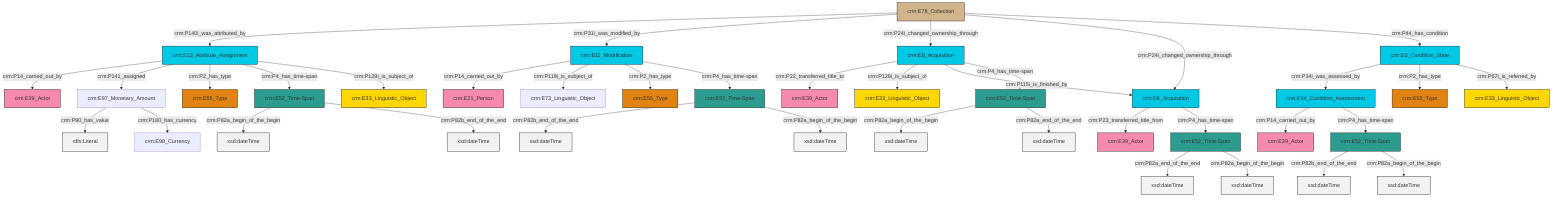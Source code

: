 graph TD
classDef Literal fill:#f2f2f2,stroke:#000000;
classDef CRM_Entity fill:#FFFFFF,stroke:#000000;
classDef Temporal_Entity fill:#00C9E6, stroke:#000000;
classDef Type fill:#E18312, stroke:#000000;
classDef Time-Span fill:#2C9C91, stroke:#000000;
classDef Appellation fill:#FFEB7F, stroke:#000000;
classDef Place fill:#008836, stroke:#000000;
classDef Persistent_Item fill:#B266B2, stroke:#000000;
classDef Conceptual_Object fill:#FFD700, stroke:#000000;
classDef Physical_Thing fill:#D2B48C, stroke:#000000;
classDef Actor fill:#f58aad, stroke:#000000;
classDef PC_Classes fill:#4ce600, stroke:#000000;
classDef Multi fill:#cccccc,stroke:#000000;

0["crm:E52_Time-Span"]:::Time-Span -->|crm:P82b_end_of_the_end| 1[xsd:dateTime]:::Literal
4["crm:E97_Monetary_Amount"]:::Default -->|crm:P90_has_value| 5[rdfs:Literal]:::Literal
6["crm:E3_Condition_State"]:::Temporal_Entity -->|crm:P34i_was_assessed_by| 7["crm:E14_Condition_Assessment"]:::Temporal_Entity
14["crm:E52_Time-Span"]:::Time-Span -->|crm:P82a_end_of_the_end| 16[xsd:dateTime]:::Literal
19["crm:E13_Attribute_Assignment"]:::Temporal_Entity -->|crm:P14_carried_out_by| 20["crm:E39_Actor"]:::Actor
23["crm:E52_Time-Span"]:::Time-Span -->|crm:P82b_end_of_the_end| 24[xsd:dateTime]:::Literal
4["crm:E97_Monetary_Amount"]:::Default -->|crm:P180_has_currency| 29["crm:E98_Currency"]:::Default
19["crm:E13_Attribute_Assignment"]:::Temporal_Entity -->|crm:P141_assigned| 4["crm:E97_Monetary_Amount"]:::Default
27["crm:E8_Acquisition"]:::Temporal_Entity -->|crm:P22_transferred_title_to| 25["crm:E39_Actor"]:::Actor
30["crm:E52_Time-Span"]:::Time-Span -->|crm:P82a_begin_of_the_begin| 31[xsd:dateTime]:::Literal
32["crm:E52_Time-Span"]:::Time-Span -->|crm:P82a_begin_of_the_begin| 33[xsd:dateTime]:::Literal
34["crm:E11_Modification"]:::Temporal_Entity -->|crm:P14_carried_out_by| 35["crm:E21_Person"]:::Actor
34["crm:E11_Modification"]:::Temporal_Entity -->|crm:P119i_is_subject_of| 2["crm:E73_Linguistic_Object"]:::Default
27["crm:E8_Acquisition"]:::Temporal_Entity -->|crm:P129i_is_subject_of| 39["crm:E33_Linguistic_Object"]:::Conceptual_Object
40["crm:E8_Acquisition"]:::Temporal_Entity -->|crm:P23_transferred_title_from| 41["crm:E39_Actor"]:::Actor
34["crm:E11_Modification"]:::Temporal_Entity -->|crm:P2_has_type| 43["crm:E55_Type"]:::Type
14["crm:E52_Time-Span"]:::Time-Span -->|crm:P82a_begin_of_the_begin| 44[xsd:dateTime]:::Literal
32["crm:E52_Time-Span"]:::Time-Span -->|crm:P82b_end_of_the_end| 45[xsd:dateTime]:::Literal
27["crm:E8_Acquisition"]:::Temporal_Entity -->|crm:P115i_is_finished_by| 40["crm:E8_Acquisition"]:::Temporal_Entity
17["crm:E78_Collection"]:::Physical_Thing -->|crm:P140i_was_attributed_by| 19["crm:E13_Attribute_Assignment"]:::Temporal_Entity
27["crm:E8_Acquisition"]:::Temporal_Entity -->|crm:P4_has_time-span| 30["crm:E52_Time-Span"]:::Time-Span
23["crm:E52_Time-Span"]:::Time-Span -->|crm:P82a_begin_of_the_begin| 53[xsd:dateTime]:::Literal
17["crm:E78_Collection"]:::Physical_Thing -->|crm:P31i_was_modified_by| 34["crm:E11_Modification"]:::Temporal_Entity
19["crm:E13_Attribute_Assignment"]:::Temporal_Entity -->|crm:P2_has_type| 48["crm:E55_Type"]:::Type
17["crm:E78_Collection"]:::Physical_Thing -->|crm:P24i_changed_ownership_through| 27["crm:E8_Acquisition"]:::Temporal_Entity
19["crm:E13_Attribute_Assignment"]:::Temporal_Entity -->|crm:P4_has_time-span| 32["crm:E52_Time-Span"]:::Time-Span
6["crm:E3_Condition_State"]:::Temporal_Entity -->|crm:P2_has_type| 9["crm:E55_Type"]:::Type
30["crm:E52_Time-Span"]:::Time-Span -->|crm:P82a_end_of_the_end| 55[xsd:dateTime]:::Literal
34["crm:E11_Modification"]:::Temporal_Entity -->|crm:P4_has_time-span| 23["crm:E52_Time-Span"]:::Time-Span
0["crm:E52_Time-Span"]:::Time-Span -->|crm:P82a_begin_of_the_begin| 56[xsd:dateTime]:::Literal
17["crm:E78_Collection"]:::Physical_Thing -->|crm:P24i_changed_ownership_through| 40["crm:E8_Acquisition"]:::Temporal_Entity
19["crm:E13_Attribute_Assignment"]:::Temporal_Entity -->|crm:P129i_is_subject_of| 58["crm:E33_Linguistic_Object"]:::Conceptual_Object
6["crm:E3_Condition_State"]:::Temporal_Entity -->|crm:P67i_is_referred_by| 21["crm:E33_Linguistic_Object"]:::Conceptual_Object
7["crm:E14_Condition_Assessment"]:::Temporal_Entity -->|crm:P14_carried_out_by| 11["crm:E39_Actor"]:::Actor
17["crm:E78_Collection"]:::Physical_Thing -->|crm:P44_has_condition| 6["crm:E3_Condition_State"]:::Temporal_Entity
7["crm:E14_Condition_Assessment"]:::Temporal_Entity -->|crm:P4_has_time-span| 0["crm:E52_Time-Span"]:::Time-Span
40["crm:E8_Acquisition"]:::Temporal_Entity -->|crm:P4_has_time-span| 14["crm:E52_Time-Span"]:::Time-Span